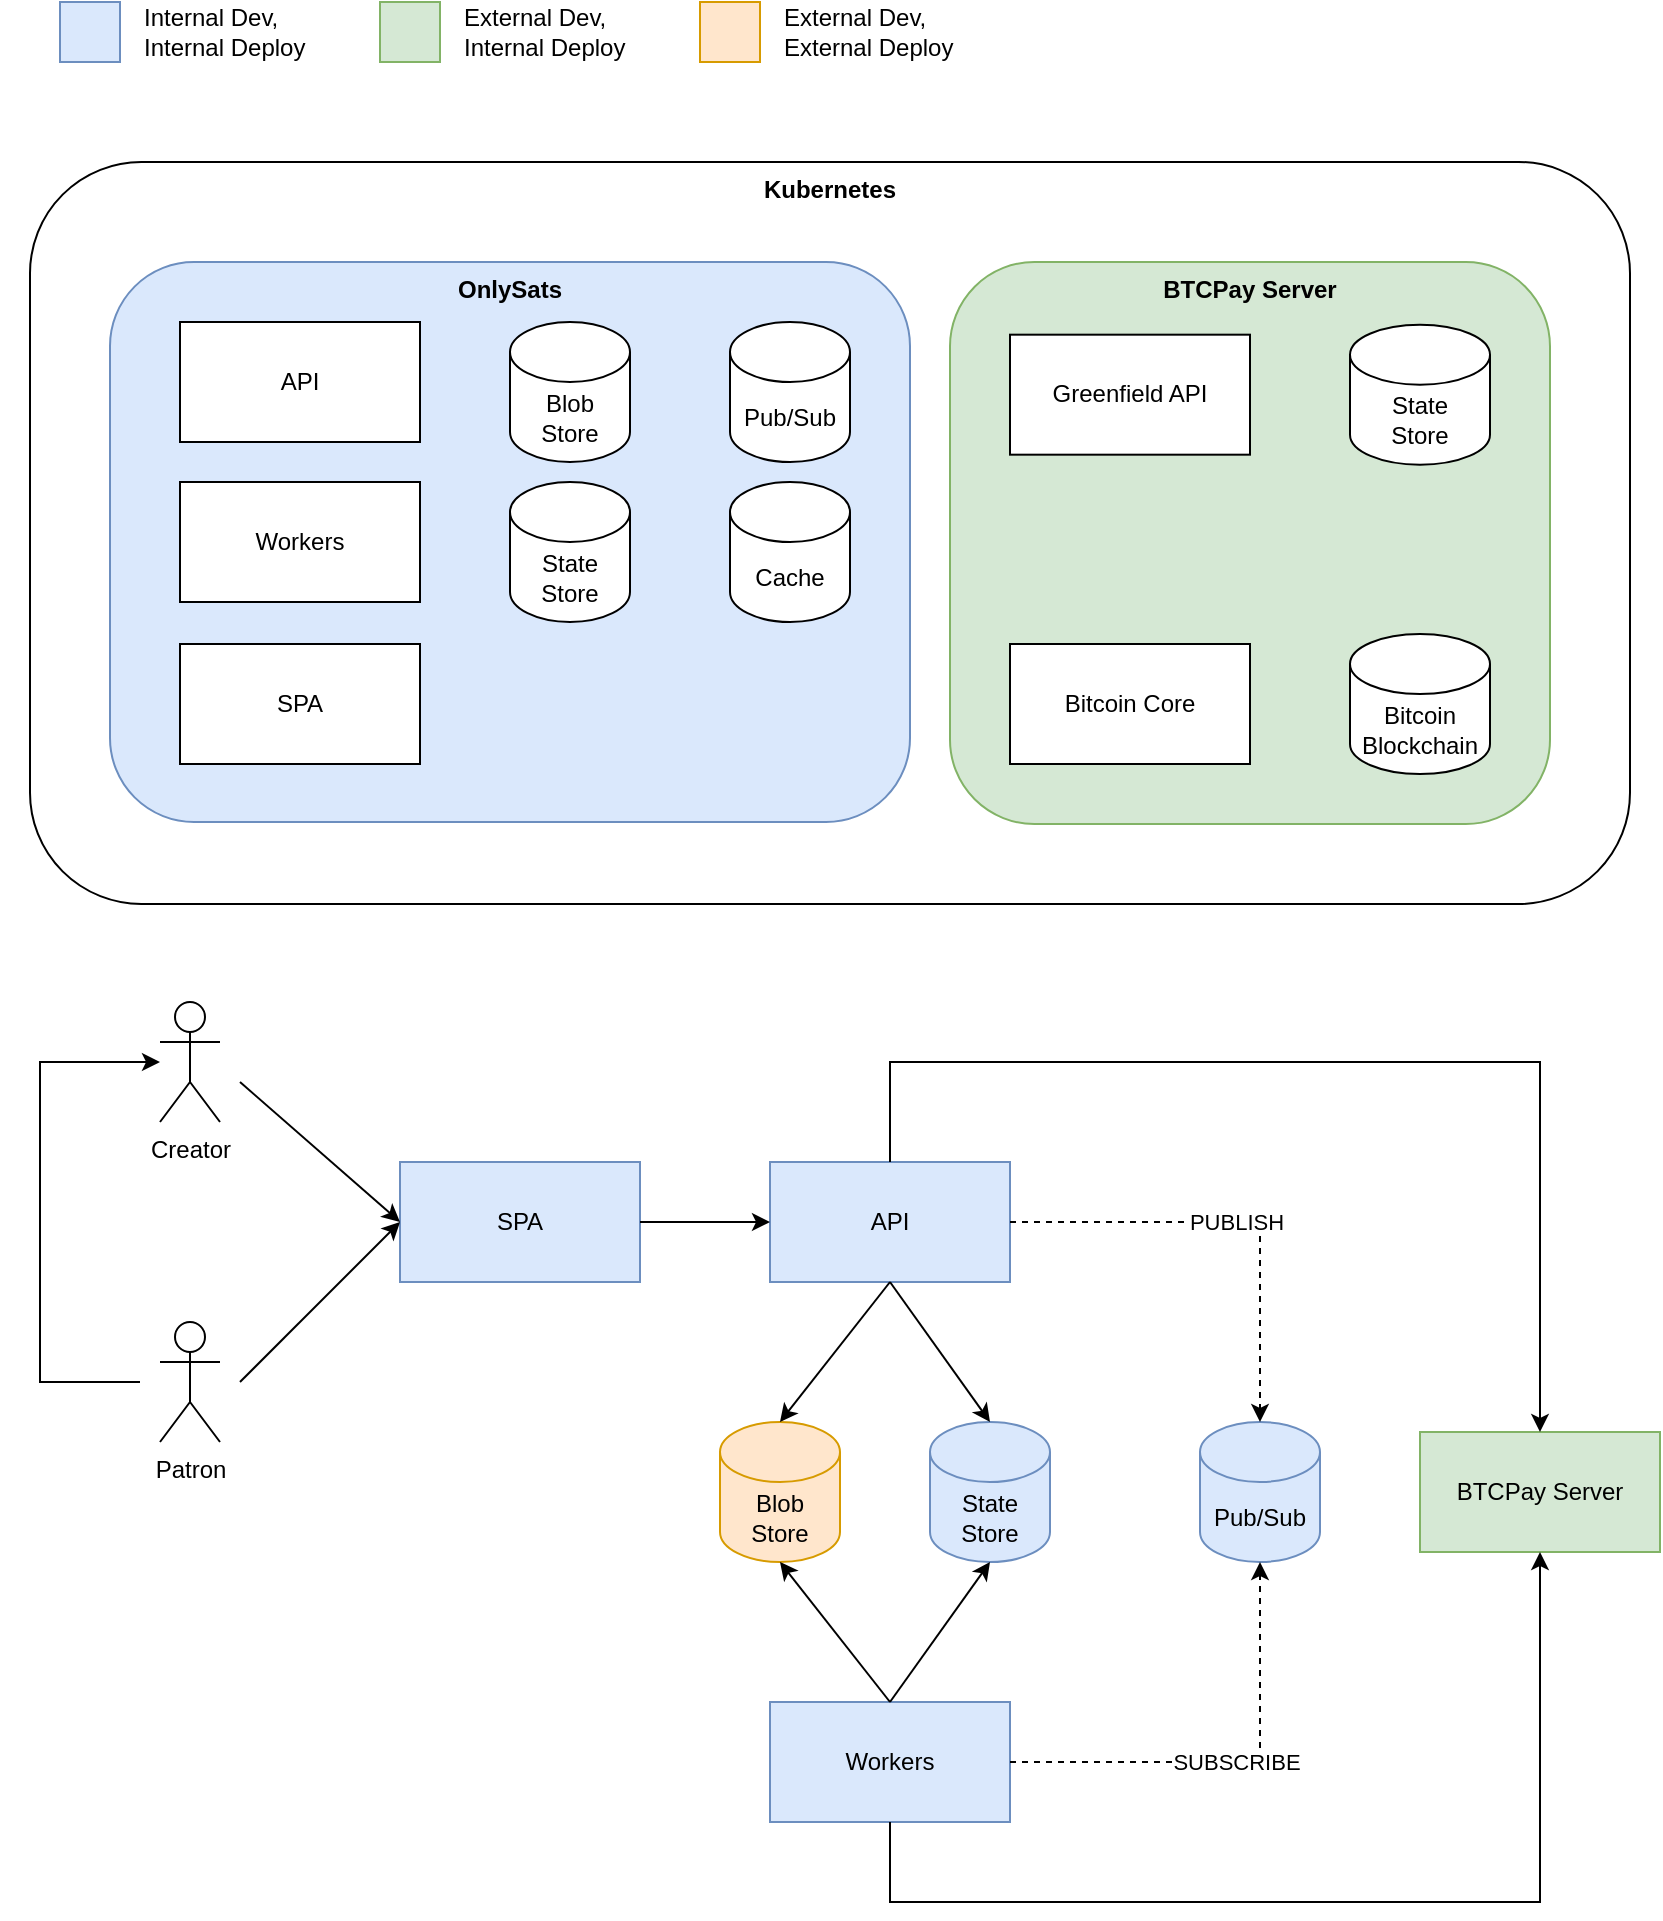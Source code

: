 <mxfile version="16.0.3" type="github" pages="5">
  <diagram id="UM9CCpyptlKB11P23nob" name="High Level Architecture">
    <mxGraphModel dx="1259" dy="1297" grid="1" gridSize="10" guides="1" tooltips="1" connect="1" arrows="1" fold="1" page="1" pageScale="1" pageWidth="850" pageHeight="1100" math="0" shadow="0">
      <root>
        <mxCell id="0" />
        <mxCell id="1" parent="0" />
        <mxCell id="pIOltSTRm9Y9ciEp97en-4" value="Patron" style="shape=umlActor;verticalLabelPosition=bottom;verticalAlign=top;html=1;outlineConnect=0;" parent="1" vertex="1">
          <mxGeometry x="445" y="226.34" width="30" height="60" as="geometry" />
        </mxCell>
        <mxCell id="R3h-ea0iEBV9PmwLZLBV-1" value="Kubernetes" style="rounded=1;whiteSpace=wrap;html=1;verticalAlign=top;fontStyle=1" parent="1" vertex="1">
          <mxGeometry x="25" y="90" width="800" height="371" as="geometry" />
        </mxCell>
        <mxCell id="Iy3ZGvkX3iFy9h6eA3m9-2" value="OnlySats" style="rounded=1;whiteSpace=wrap;html=1;verticalAlign=top;fontStyle=1;fillColor=#dae8fc;strokeColor=#6c8ebf;" parent="1" vertex="1">
          <mxGeometry x="65" y="140" width="400" height="280" as="geometry" />
        </mxCell>
        <mxCell id="Iy3ZGvkX3iFy9h6eA3m9-3" value="API" style="rounded=0;whiteSpace=wrap;html=1;" parent="1" vertex="1">
          <mxGeometry x="100.0" y="170" width="120" height="60" as="geometry" />
        </mxCell>
        <mxCell id="Iy3ZGvkX3iFy9h6eA3m9-4" value="Workers" style="rounded=0;whiteSpace=wrap;html=1;" parent="1" vertex="1">
          <mxGeometry x="100.0" y="250" width="120" height="60" as="geometry" />
        </mxCell>
        <mxCell id="Iy3ZGvkX3iFy9h6eA3m9-6" value="Blob&lt;br&gt;Store" style="shape=cylinder3;whiteSpace=wrap;html=1;boundedLbl=1;backgroundOutline=1;size=15;" parent="1" vertex="1">
          <mxGeometry x="265" y="170" width="60" height="70" as="geometry" />
        </mxCell>
        <mxCell id="Iy3ZGvkX3iFy9h6eA3m9-7" value="State&lt;br&gt;Store" style="shape=cylinder3;whiteSpace=wrap;html=1;boundedLbl=1;backgroundOutline=1;size=15;" parent="1" vertex="1">
          <mxGeometry x="265" y="250" width="60" height="70" as="geometry" />
        </mxCell>
        <mxCell id="Iy3ZGvkX3iFy9h6eA3m9-9" value="Cache" style="shape=cylinder3;whiteSpace=wrap;html=1;boundedLbl=1;backgroundOutline=1;size=15;" parent="1" vertex="1">
          <mxGeometry x="375" y="250" width="60" height="70" as="geometry" />
        </mxCell>
        <mxCell id="Iy3ZGvkX3iFy9h6eA3m9-10" value="Pub/Sub" style="shape=cylinder3;whiteSpace=wrap;html=1;boundedLbl=1;backgroundOutline=1;size=15;" parent="1" vertex="1">
          <mxGeometry x="375" y="170" width="60" height="70" as="geometry" />
        </mxCell>
        <mxCell id="Iy3ZGvkX3iFy9h6eA3m9-11" value="BTCPay Server" style="rounded=1;whiteSpace=wrap;html=1;verticalAlign=top;fontStyle=1;fillColor=#d5e8d4;strokeColor=#82b366;" parent="1" vertex="1">
          <mxGeometry x="485" y="140" width="300" height="281" as="geometry" />
        </mxCell>
        <mxCell id="Iy3ZGvkX3iFy9h6eA3m9-12" value="Greenfield API" style="rounded=0;whiteSpace=wrap;html=1;" parent="1" vertex="1">
          <mxGeometry x="515" y="176.34" width="120" height="60" as="geometry" />
        </mxCell>
        <mxCell id="Iy3ZGvkX3iFy9h6eA3m9-13" value="State&lt;br&gt;Store" style="shape=cylinder3;whiteSpace=wrap;html=1;boundedLbl=1;backgroundOutline=1;size=15;" parent="1" vertex="1">
          <mxGeometry x="685" y="171.34" width="70" height="70" as="geometry" />
        </mxCell>
        <mxCell id="Iy3ZGvkX3iFy9h6eA3m9-14" value="Bitcoin Core" style="rounded=0;whiteSpace=wrap;html=1;" parent="1" vertex="1">
          <mxGeometry x="515" y="331.0" width="120" height="60" as="geometry" />
        </mxCell>
        <mxCell id="Iy3ZGvkX3iFy9h6eA3m9-15" value="Bitcoin&lt;br&gt;Blockchain" style="shape=cylinder3;whiteSpace=wrap;html=1;boundedLbl=1;backgroundOutline=1;size=15;" parent="1" vertex="1">
          <mxGeometry x="685" y="326.0" width="70" height="70" as="geometry" />
        </mxCell>
        <mxCell id="Iy3ZGvkX3iFy9h6eA3m9-16" value="SPA" style="rounded=0;whiteSpace=wrap;html=1;" parent="1" vertex="1">
          <mxGeometry x="100.0" y="331" width="120" height="60" as="geometry" />
        </mxCell>
        <mxCell id="Iy3ZGvkX3iFy9h6eA3m9-17" value="Creator" style="shape=umlActor;verticalLabelPosition=bottom;verticalAlign=top;html=1;outlineConnect=0;" parent="1" vertex="1">
          <mxGeometry x="90" y="510" width="30" height="60" as="geometry" />
        </mxCell>
        <mxCell id="Iy3ZGvkX3iFy9h6eA3m9-18" value="Patron" style="shape=umlActor;verticalLabelPosition=bottom;verticalAlign=top;html=1;outlineConnect=0;" parent="1" vertex="1">
          <mxGeometry x="90" y="670" width="30" height="60" as="geometry" />
        </mxCell>
        <mxCell id="Iy3ZGvkX3iFy9h6eA3m9-21" value="SPA" style="rounded=0;whiteSpace=wrap;html=1;fillColor=#dae8fc;strokeColor=#6c8ebf;" parent="1" vertex="1">
          <mxGeometry x="210.0" y="590" width="120" height="60" as="geometry" />
        </mxCell>
        <mxCell id="Iy3ZGvkX3iFy9h6eA3m9-22" value="API" style="rounded=0;whiteSpace=wrap;html=1;fillColor=#dae8fc;strokeColor=#6c8ebf;" parent="1" vertex="1">
          <mxGeometry x="395.0" y="590" width="120" height="60" as="geometry" />
        </mxCell>
        <mxCell id="Iy3ZGvkX3iFy9h6eA3m9-23" value="Workers" style="rounded=0;whiteSpace=wrap;html=1;fillColor=#dae8fc;strokeColor=#6c8ebf;" parent="1" vertex="1">
          <mxGeometry x="395" y="860" width="120" height="60" as="geometry" />
        </mxCell>
        <mxCell id="Iy3ZGvkX3iFy9h6eA3m9-24" value="Pub/Sub" style="shape=cylinder3;whiteSpace=wrap;html=1;boundedLbl=1;backgroundOutline=1;size=15;fillColor=#dae8fc;strokeColor=#6c8ebf;" parent="1" vertex="1">
          <mxGeometry x="610" y="720" width="60" height="70" as="geometry" />
        </mxCell>
        <mxCell id="Iy3ZGvkX3iFy9h6eA3m9-25" value="BTCPay Server" style="rounded=0;whiteSpace=wrap;html=1;fillColor=#d5e8d4;strokeColor=#82b366;" parent="1" vertex="1">
          <mxGeometry x="720" y="725" width="120" height="60" as="geometry" />
        </mxCell>
        <mxCell id="Iy3ZGvkX3iFy9h6eA3m9-26" value="Blob&lt;br&gt;Store" style="shape=cylinder3;whiteSpace=wrap;html=1;boundedLbl=1;backgroundOutline=1;size=15;fillColor=#ffe6cc;strokeColor=#d79b00;" parent="1" vertex="1">
          <mxGeometry x="370" y="720" width="60" height="70" as="geometry" />
        </mxCell>
        <mxCell id="Iy3ZGvkX3iFy9h6eA3m9-27" value="State&lt;br&gt;Store" style="shape=cylinder3;whiteSpace=wrap;html=1;boundedLbl=1;backgroundOutline=1;size=15;fillColor=#dae8fc;strokeColor=#6c8ebf;" parent="1" vertex="1">
          <mxGeometry x="475" y="720" width="60" height="70" as="geometry" />
        </mxCell>
        <mxCell id="Iy3ZGvkX3iFy9h6eA3m9-28" value="" style="endArrow=classic;html=1;rounded=0;exitX=0.5;exitY=1;exitDx=0;exitDy=0;entryX=0.5;entryY=0;entryDx=0;entryDy=0;entryPerimeter=0;" parent="1" source="Iy3ZGvkX3iFy9h6eA3m9-22" target="Iy3ZGvkX3iFy9h6eA3m9-26" edge="1">
          <mxGeometry width="50" height="50" relative="1" as="geometry">
            <mxPoint x="430" y="450" as="sourcePoint" />
            <mxPoint x="480" y="400" as="targetPoint" />
          </mxGeometry>
        </mxCell>
        <mxCell id="Iy3ZGvkX3iFy9h6eA3m9-29" value="" style="endArrow=classic;html=1;rounded=0;exitX=0.5;exitY=1;exitDx=0;exitDy=0;entryX=0.5;entryY=0;entryDx=0;entryDy=0;entryPerimeter=0;" parent="1" source="Iy3ZGvkX3iFy9h6eA3m9-22" target="Iy3ZGvkX3iFy9h6eA3m9-27" edge="1">
          <mxGeometry width="50" height="50" relative="1" as="geometry">
            <mxPoint x="430" y="450" as="sourcePoint" />
            <mxPoint x="480" y="400" as="targetPoint" />
          </mxGeometry>
        </mxCell>
        <mxCell id="Iy3ZGvkX3iFy9h6eA3m9-30" value="" style="endArrow=classic;html=1;rounded=0;exitX=0.5;exitY=0;exitDx=0;exitDy=0;entryX=0.5;entryY=1;entryDx=0;entryDy=0;entryPerimeter=0;" parent="1" source="Iy3ZGvkX3iFy9h6eA3m9-23" target="Iy3ZGvkX3iFy9h6eA3m9-26" edge="1">
          <mxGeometry width="50" height="50" relative="1" as="geometry">
            <mxPoint x="430" y="450" as="sourcePoint" />
            <mxPoint x="480" y="400" as="targetPoint" />
          </mxGeometry>
        </mxCell>
        <mxCell id="Iy3ZGvkX3iFy9h6eA3m9-31" value="" style="endArrow=classic;html=1;rounded=0;exitX=0.5;exitY=0;exitDx=0;exitDy=0;entryX=0.5;entryY=1;entryDx=0;entryDy=0;entryPerimeter=0;" parent="1" source="Iy3ZGvkX3iFy9h6eA3m9-23" target="Iy3ZGvkX3iFy9h6eA3m9-27" edge="1">
          <mxGeometry width="50" height="50" relative="1" as="geometry">
            <mxPoint x="430" y="450" as="sourcePoint" />
            <mxPoint x="480" y="400" as="targetPoint" />
          </mxGeometry>
        </mxCell>
        <mxCell id="Iy3ZGvkX3iFy9h6eA3m9-32" value="PUBLISH" style="endArrow=classic;html=1;rounded=0;exitX=1;exitY=0.5;exitDx=0;exitDy=0;entryX=0.5;entryY=0;entryDx=0;entryDy=0;entryPerimeter=0;dashed=1;" parent="1" source="Iy3ZGvkX3iFy9h6eA3m9-22" target="Iy3ZGvkX3iFy9h6eA3m9-24" edge="1">
          <mxGeometry width="50" height="50" relative="1" as="geometry">
            <mxPoint x="430" y="450" as="sourcePoint" />
            <mxPoint x="480" y="400" as="targetPoint" />
            <Array as="points">
              <mxPoint x="640" y="620" />
            </Array>
          </mxGeometry>
        </mxCell>
        <mxCell id="Iy3ZGvkX3iFy9h6eA3m9-33" value="SUBSCRIBE" style="endArrow=classic;html=1;rounded=0;exitX=1;exitY=0.5;exitDx=0;exitDy=0;entryX=0.5;entryY=1;entryDx=0;entryDy=0;entryPerimeter=0;dashed=1;" parent="1" source="Iy3ZGvkX3iFy9h6eA3m9-23" target="Iy3ZGvkX3iFy9h6eA3m9-24" edge="1">
          <mxGeometry width="50" height="50" relative="1" as="geometry">
            <mxPoint x="525" y="630" as="sourcePoint" />
            <mxPoint x="650" y="730" as="targetPoint" />
            <Array as="points">
              <mxPoint x="640" y="890" />
            </Array>
          </mxGeometry>
        </mxCell>
        <mxCell id="Iy3ZGvkX3iFy9h6eA3m9-34" value="" style="endArrow=classic;html=1;rounded=0;exitX=1;exitY=0.5;exitDx=0;exitDy=0;entryX=0;entryY=0.5;entryDx=0;entryDy=0;" parent="1" source="Iy3ZGvkX3iFy9h6eA3m9-21" target="Iy3ZGvkX3iFy9h6eA3m9-22" edge="1">
          <mxGeometry width="50" height="50" relative="1" as="geometry">
            <mxPoint x="430" y="450" as="sourcePoint" />
            <mxPoint x="480" y="400" as="targetPoint" />
          </mxGeometry>
        </mxCell>
        <mxCell id="Iy3ZGvkX3iFy9h6eA3m9-35" value="" style="endArrow=classic;html=1;rounded=0;" parent="1" edge="1">
          <mxGeometry width="50" height="50" relative="1" as="geometry">
            <mxPoint x="80" y="700" as="sourcePoint" />
            <mxPoint x="90" y="540" as="targetPoint" />
            <Array as="points">
              <mxPoint x="30" y="700" />
              <mxPoint x="30" y="630" />
              <mxPoint x="30" y="540" />
            </Array>
          </mxGeometry>
        </mxCell>
        <mxCell id="Iy3ZGvkX3iFy9h6eA3m9-36" value="" style="shape=image;html=1;verticalAlign=top;verticalLabelPosition=bottom;labelBackgroundColor=#ffffff;imageAspect=0;aspect=fixed;image=https://cdn3.iconfinder.com/data/icons/inficons/128/bitcoin.png" parent="1" vertex="1">
          <mxGeometry x="10" y="600" width="40" height="40" as="geometry" />
        </mxCell>
        <mxCell id="Iy3ZGvkX3iFy9h6eA3m9-38" value="" style="endArrow=classic;html=1;rounded=0;entryX=0;entryY=0.5;entryDx=0;entryDy=0;" parent="1" target="Iy3ZGvkX3iFy9h6eA3m9-21" edge="1">
          <mxGeometry width="50" height="50" relative="1" as="geometry">
            <mxPoint x="130" y="700" as="sourcePoint" />
            <mxPoint x="450" y="380" as="targetPoint" />
          </mxGeometry>
        </mxCell>
        <mxCell id="Iy3ZGvkX3iFy9h6eA3m9-39" value="" style="endArrow=classic;html=1;rounded=0;entryX=0;entryY=0.5;entryDx=0;entryDy=0;" parent="1" target="Iy3ZGvkX3iFy9h6eA3m9-21" edge="1">
          <mxGeometry width="50" height="50" relative="1" as="geometry">
            <mxPoint x="130" y="550" as="sourcePoint" />
            <mxPoint x="450" y="380" as="targetPoint" />
          </mxGeometry>
        </mxCell>
        <mxCell id="Iy3ZGvkX3iFy9h6eA3m9-40" value="" style="endArrow=classic;html=1;rounded=0;exitX=0.5;exitY=0;exitDx=0;exitDy=0;entryX=0.5;entryY=0;entryDx=0;entryDy=0;" parent="1" source="Iy3ZGvkX3iFy9h6eA3m9-22" target="Iy3ZGvkX3iFy9h6eA3m9-25" edge="1">
          <mxGeometry width="50" height="50" relative="1" as="geometry">
            <mxPoint x="400" y="430" as="sourcePoint" />
            <mxPoint x="450" y="380" as="targetPoint" />
            <Array as="points">
              <mxPoint x="455" y="540" />
              <mxPoint x="780" y="540" />
            </Array>
          </mxGeometry>
        </mxCell>
        <mxCell id="Iy3ZGvkX3iFy9h6eA3m9-41" value="" style="endArrow=classic;html=1;rounded=0;exitX=0.5;exitY=1;exitDx=0;exitDy=0;entryX=0.5;entryY=1;entryDx=0;entryDy=0;" parent="1" source="Iy3ZGvkX3iFy9h6eA3m9-23" target="Iy3ZGvkX3iFy9h6eA3m9-25" edge="1">
          <mxGeometry width="50" height="50" relative="1" as="geometry">
            <mxPoint x="400" y="580" as="sourcePoint" />
            <mxPoint x="450" y="530" as="targetPoint" />
            <Array as="points">
              <mxPoint x="455" y="960" />
              <mxPoint x="780" y="960" />
            </Array>
          </mxGeometry>
        </mxCell>
        <mxCell id="HtJCSjsKEvYDUyh9nTLe-1" value="" style="rounded=0;whiteSpace=wrap;html=1;fillColor=#dae8fc;strokeColor=#6c8ebf;" parent="1" vertex="1">
          <mxGeometry x="40" y="10" width="30" height="30" as="geometry" />
        </mxCell>
        <mxCell id="HtJCSjsKEvYDUyh9nTLe-2" value="" style="rounded=0;whiteSpace=wrap;html=1;fillColor=#d5e8d4;strokeColor=#82b366;" parent="1" vertex="1">
          <mxGeometry x="200" y="10" width="30" height="30" as="geometry" />
        </mxCell>
        <mxCell id="HtJCSjsKEvYDUyh9nTLe-3" value="" style="rounded=0;whiteSpace=wrap;html=1;fillColor=#ffe6cc;strokeColor=#d79b00;" parent="1" vertex="1">
          <mxGeometry x="360" y="10" width="30" height="30" as="geometry" />
        </mxCell>
        <mxCell id="3oCJuz90vOSJYRz3KPV8-1" value="Internal Dev,&lt;br&gt;Internal Deploy" style="text;html=1;strokeColor=none;fillColor=none;align=left;verticalAlign=middle;whiteSpace=wrap;rounded=0;" parent="1" vertex="1">
          <mxGeometry x="80" y="10" width="100" height="30" as="geometry" />
        </mxCell>
        <mxCell id="3oCJuz90vOSJYRz3KPV8-2" value="External Dev,&lt;br&gt;Internal Deploy" style="text;html=1;strokeColor=none;fillColor=none;align=left;verticalAlign=middle;whiteSpace=wrap;rounded=0;" parent="1" vertex="1">
          <mxGeometry x="240" y="10" width="100" height="30" as="geometry" />
        </mxCell>
        <mxCell id="3oCJuz90vOSJYRz3KPV8-3" value="External Dev,&lt;br&gt;External Deploy" style="text;html=1;strokeColor=none;fillColor=none;align=left;verticalAlign=middle;whiteSpace=wrap;rounded=0;" parent="1" vertex="1">
          <mxGeometry x="400" y="10" width="100" height="30" as="geometry" />
        </mxCell>
      </root>
    </mxGraphModel>
  </diagram>
  <diagram id="zcNcs3lnPOsroXwbLT3g" name="ERD">
    <mxGraphModel dx="1259" dy="1297" grid="1" gridSize="10" guides="1" tooltips="1" connect="1" arrows="1" fold="1" page="1" pageScale="1" pageWidth="850" pageHeight="1100" math="0" shadow="0">
      <root>
        <mxCell id="JB9asxPkLL9rlQLwhxBm-0" />
        <mxCell id="JB9asxPkLL9rlQLwhxBm-1" parent="JB9asxPkLL9rlQLwhxBm-0" />
        <mxCell id="JB9asxPkLL9rlQLwhxBm-26" value="Asset" style="rounded=1;arcSize=10;whiteSpace=wrap;html=1;align=center;" parent="JB9asxPkLL9rlQLwhxBm-1" vertex="1">
          <mxGeometry x="625" y="563" width="100" height="40" as="geometry" />
        </mxCell>
        <mxCell id="JB9asxPkLL9rlQLwhxBm-27" value="Asset Package" style="rounded=1;arcSize=10;whiteSpace=wrap;html=1;align=center;" parent="JB9asxPkLL9rlQLwhxBm-1" vertex="1">
          <mxGeometry x="625" y="483" width="100" height="40" as="geometry" />
        </mxCell>
        <mxCell id="JB9asxPkLL9rlQLwhxBm-28" value="Creator" style="rounded=1;arcSize=10;whiteSpace=wrap;html=1;align=center;" parent="JB9asxPkLL9rlQLwhxBm-1" vertex="1">
          <mxGeometry x="255" y="513" width="100" height="40" as="geometry" />
        </mxCell>
        <mxCell id="JB9asxPkLL9rlQLwhxBm-30" value="Chat Settings" style="rounded=1;arcSize=10;whiteSpace=wrap;html=1;align=center;" parent="JB9asxPkLL9rlQLwhxBm-1" vertex="1">
          <mxGeometry x="445" y="280" width="100" height="40" as="geometry" />
        </mxCell>
        <mxCell id="JB9asxPkLL9rlQLwhxBm-31" value="Notification Settings" style="rounded=1;arcSize=10;whiteSpace=wrap;html=1;align=center;" parent="JB9asxPkLL9rlQLwhxBm-1" vertex="1">
          <mxGeometry x="445" y="320" width="100" height="40" as="geometry" />
        </mxCell>
        <mxCell id="JB9asxPkLL9rlQLwhxBm-32" value="Profile Settings" style="rounded=1;arcSize=10;whiteSpace=wrap;html=1;align=center;" parent="JB9asxPkLL9rlQLwhxBm-1" vertex="1">
          <mxGeometry x="445" y="200" width="100" height="40" as="geometry" />
        </mxCell>
        <mxCell id="JB9asxPkLL9rlQLwhxBm-33" value="Security Settings" style="rounded=1;arcSize=10;whiteSpace=wrap;html=1;align=center;" parent="JB9asxPkLL9rlQLwhxBm-1" vertex="1">
          <mxGeometry x="445" y="240" width="100" height="40" as="geometry" />
        </mxCell>
        <mxCell id="JB9asxPkLL9rlQLwhxBm-34" value="Feed Posts" style="rounded=1;arcSize=10;whiteSpace=wrap;html=1;align=center;" parent="JB9asxPkLL9rlQLwhxBm-1" vertex="1">
          <mxGeometry x="70" y="390" width="100" height="40" as="geometry" />
        </mxCell>
        <mxCell id="JB9asxPkLL9rlQLwhxBm-35" value="Feed&lt;br&gt;&lt;i&gt;&amp;lt;Computed&amp;gt;&lt;/i&gt;" style="rounded=1;arcSize=10;whiteSpace=wrap;html=1;align=center;" parent="JB9asxPkLL9rlQLwhxBm-1" vertex="1">
          <mxGeometry x="70" y="513" width="100" height="40" as="geometry" />
        </mxCell>
        <mxCell id="JB9asxPkLL9rlQLwhxBm-36" value="Patron" style="rounded=1;arcSize=10;whiteSpace=wrap;html=1;align=center;" parent="JB9asxPkLL9rlQLwhxBm-1" vertex="1">
          <mxGeometry x="445" y="641" width="100" height="40" as="geometry" />
        </mxCell>
        <mxCell id="JB9asxPkLL9rlQLwhxBm-37" value="Patron Assets" style="rounded=1;arcSize=10;whiteSpace=wrap;html=1;align=center;" parent="JB9asxPkLL9rlQLwhxBm-1" vertex="1">
          <mxGeometry x="625" y="641" width="100" height="40" as="geometry" />
        </mxCell>
        <mxCell id="JB9asxPkLL9rlQLwhxBm-38" value="Payment" style="rounded=1;arcSize=10;whiteSpace=wrap;html=1;align=center;" parent="JB9asxPkLL9rlQLwhxBm-1" vertex="1">
          <mxGeometry x="255" y="730" width="100" height="40" as="geometry" />
        </mxCell>
        <mxCell id="JB9asxPkLL9rlQLwhxBm-39" value="User Account" style="rounded=1;arcSize=10;whiteSpace=wrap;html=1;align=center;" parent="JB9asxPkLL9rlQLwhxBm-1" vertex="1">
          <mxGeometry x="255" y="641" width="100" height="40" as="geometry" />
        </mxCell>
        <mxCell id="JB9asxPkLL9rlQLwhxBm-40" value="Vault" style="rounded=1;arcSize=10;whiteSpace=wrap;html=1;align=center;" parent="JB9asxPkLL9rlQLwhxBm-1" vertex="1">
          <mxGeometry x="445" y="513" width="100" height="40" as="geometry" />
        </mxCell>
        <mxCell id="JB9asxPkLL9rlQLwhxBm-41" value="" style="endArrow=classic;html=1;rounded=0;exitX=0.5;exitY=0;exitDx=0;exitDy=0;entryX=0;entryY=0.5;entryDx=0;entryDy=0;" parent="JB9asxPkLL9rlQLwhxBm-1" source="JB9asxPkLL9rlQLwhxBm-28" target="JB9asxPkLL9rlQLwhxBm-33" edge="1">
          <mxGeometry width="50" height="50" relative="1" as="geometry">
            <mxPoint x="345" y="853" as="sourcePoint" />
            <mxPoint x="395" y="803" as="targetPoint" />
            <Array as="points">
              <mxPoint x="305" y="260" />
            </Array>
          </mxGeometry>
        </mxCell>
        <mxCell id="JB9asxPkLL9rlQLwhxBm-42" value="" style="endArrow=classic;html=1;rounded=0;exitX=1;exitY=0.5;exitDx=0;exitDy=0;entryX=0;entryY=0.5;entryDx=0;entryDy=0;" parent="JB9asxPkLL9rlQLwhxBm-1" source="JB9asxPkLL9rlQLwhxBm-40" target="JB9asxPkLL9rlQLwhxBm-27" edge="1">
          <mxGeometry width="50" height="50" relative="1" as="geometry">
            <mxPoint x="345" y="853" as="sourcePoint" />
            <mxPoint x="395" y="803" as="targetPoint" />
          </mxGeometry>
        </mxCell>
        <mxCell id="JB9asxPkLL9rlQLwhxBm-43" value="" style="endArrow=classic;html=1;rounded=0;exitX=1;exitY=0.5;exitDx=0;exitDy=0;entryX=0;entryY=0.5;entryDx=0;entryDy=0;" parent="JB9asxPkLL9rlQLwhxBm-1" source="JB9asxPkLL9rlQLwhxBm-40" target="JB9asxPkLL9rlQLwhxBm-26" edge="1">
          <mxGeometry width="50" height="50" relative="1" as="geometry">
            <mxPoint x="345" y="853" as="sourcePoint" />
            <mxPoint x="395" y="803" as="targetPoint" />
          </mxGeometry>
        </mxCell>
        <mxCell id="JB9asxPkLL9rlQLwhxBm-44" value="" style="endArrow=classic;html=1;rounded=0;exitX=0.5;exitY=1;exitDx=0;exitDy=0;" parent="JB9asxPkLL9rlQLwhxBm-1" source="JB9asxPkLL9rlQLwhxBm-27" target="JB9asxPkLL9rlQLwhxBm-26" edge="1">
          <mxGeometry width="50" height="50" relative="1" as="geometry">
            <mxPoint x="345" y="853" as="sourcePoint" />
            <mxPoint x="395" y="803" as="targetPoint" />
          </mxGeometry>
        </mxCell>
        <mxCell id="JB9asxPkLL9rlQLwhxBm-49" value="" style="endArrow=classic;html=1;rounded=0;exitX=1;exitY=0.5;exitDx=0;exitDy=0;entryX=0;entryY=0.5;entryDx=0;entryDy=0;" parent="JB9asxPkLL9rlQLwhxBm-1" source="JB9asxPkLL9rlQLwhxBm-28" target="JB9asxPkLL9rlQLwhxBm-40" edge="1">
          <mxGeometry width="50" height="50" relative="1" as="geometry">
            <mxPoint x="345" y="853" as="sourcePoint" />
            <mxPoint x="395" y="803" as="targetPoint" />
          </mxGeometry>
        </mxCell>
        <mxCell id="JB9asxPkLL9rlQLwhxBm-51" value="" style="endArrow=classic;html=1;rounded=0;exitX=0.5;exitY=1;exitDx=0;exitDy=0;entryX=0.5;entryY=0;entryDx=0;entryDy=0;" parent="JB9asxPkLL9rlQLwhxBm-1" source="JB9asxPkLL9rlQLwhxBm-28" target="JB9asxPkLL9rlQLwhxBm-39" edge="1">
          <mxGeometry width="50" height="50" relative="1" as="geometry">
            <mxPoint x="345" y="853" as="sourcePoint" />
            <mxPoint x="395" y="803" as="targetPoint" />
          </mxGeometry>
        </mxCell>
        <mxCell id="JB9asxPkLL9rlQLwhxBm-53" value="" style="endArrow=classic;html=1;rounded=0;exitX=0.5;exitY=1;exitDx=0;exitDy=0;" parent="JB9asxPkLL9rlQLwhxBm-1" source="JB9asxPkLL9rlQLwhxBm-34" target="JB9asxPkLL9rlQLwhxBm-35" edge="1">
          <mxGeometry width="50" height="50" relative="1" as="geometry">
            <mxPoint x="310" y="853" as="sourcePoint" />
            <mxPoint x="360" y="803" as="targetPoint" />
          </mxGeometry>
        </mxCell>
        <mxCell id="JB9asxPkLL9rlQLwhxBm-54" value="" style="endArrow=classic;html=1;rounded=0;entryX=0.5;entryY=1;entryDx=0;entryDy=0;exitX=0.5;exitY=0;exitDx=0;exitDy=0;" parent="JB9asxPkLL9rlQLwhxBm-1" source="JB9asxPkLL9rlQLwhxBm-28" target="JB9asxPkLL9rlQLwhxBm-34" edge="1">
          <mxGeometry width="50" height="50" relative="1" as="geometry">
            <mxPoint x="345" y="853" as="sourcePoint" />
            <mxPoint x="395" y="803" as="targetPoint" />
          </mxGeometry>
        </mxCell>
        <mxCell id="wDVxCogy4LszjlJ20wkB-0" value="Notifications" style="rounded=1;arcSize=10;whiteSpace=wrap;html=1;align=center;" parent="JB9asxPkLL9rlQLwhxBm-1" vertex="1">
          <mxGeometry x="70" y="641" width="100" height="40" as="geometry" />
        </mxCell>
        <mxCell id="wDVxCogy4LszjlJ20wkB-1" value="" style="endArrow=classic;html=1;rounded=0;exitX=0;exitY=0.5;exitDx=0;exitDy=0;entryX=1;entryY=0.5;entryDx=0;entryDy=0;" parent="JB9asxPkLL9rlQLwhxBm-1" source="JB9asxPkLL9rlQLwhxBm-39" target="wDVxCogy4LszjlJ20wkB-0" edge="1">
          <mxGeometry width="50" height="50" relative="1" as="geometry">
            <mxPoint x="555" y="810" as="sourcePoint" />
            <mxPoint x="605" y="760" as="targetPoint" />
          </mxGeometry>
        </mxCell>
        <mxCell id="wDVxCogy4LszjlJ20wkB-2" value="Chats" style="rounded=1;arcSize=10;whiteSpace=wrap;html=1;align=center;" parent="JB9asxPkLL9rlQLwhxBm-1" vertex="1">
          <mxGeometry x="70" y="588" width="100" height="40" as="geometry" />
        </mxCell>
        <mxCell id="wDVxCogy4LszjlJ20wkB-3" value="" style="endArrow=classic;html=1;rounded=0;exitX=0;exitY=0.5;exitDx=0;exitDy=0;entryX=1;entryY=0.5;entryDx=0;entryDy=0;" parent="JB9asxPkLL9rlQLwhxBm-1" source="JB9asxPkLL9rlQLwhxBm-39" target="wDVxCogy4LszjlJ20wkB-2" edge="1">
          <mxGeometry width="50" height="50" relative="1" as="geometry">
            <mxPoint x="555" y="810" as="sourcePoint" />
            <mxPoint x="605" y="760" as="targetPoint" />
          </mxGeometry>
        </mxCell>
        <mxCell id="ZZENvFptL2sAzDbvALNC-0" value="Promotions" style="rounded=1;arcSize=10;whiteSpace=wrap;html=1;align=center;" parent="JB9asxPkLL9rlQLwhxBm-1" vertex="1">
          <mxGeometry x="445" y="390" width="100" height="40" as="geometry" />
        </mxCell>
        <mxCell id="ZZENvFptL2sAzDbvALNC-1" value="" style="endArrow=classic;html=1;rounded=0;exitX=0.5;exitY=0;exitDx=0;exitDy=0;entryX=0;entryY=0.5;entryDx=0;entryDy=0;" parent="JB9asxPkLL9rlQLwhxBm-1" source="JB9asxPkLL9rlQLwhxBm-28" target="ZZENvFptL2sAzDbvALNC-0" edge="1">
          <mxGeometry width="50" height="50" relative="1" as="geometry">
            <mxPoint x="340" y="800" as="sourcePoint" />
            <mxPoint x="390" y="750" as="targetPoint" />
          </mxGeometry>
        </mxCell>
        <mxCell id="JtXAAmr6w63Q22WNK0B_-0" value="Wallet" style="rounded=1;arcSize=10;whiteSpace=wrap;html=1;align=center;" parent="JB9asxPkLL9rlQLwhxBm-1" vertex="1">
          <mxGeometry x="70" y="692" width="100" height="40" as="geometry" />
        </mxCell>
        <mxCell id="JtXAAmr6w63Q22WNK0B_-1" value="" style="endArrow=classic;html=1;rounded=0;entryX=1;entryY=0.5;entryDx=0;entryDy=0;exitX=0;exitY=0.5;exitDx=0;exitDy=0;" parent="JB9asxPkLL9rlQLwhxBm-1" source="JB9asxPkLL9rlQLwhxBm-39" target="JtXAAmr6w63Q22WNK0B_-0" edge="1">
          <mxGeometry width="50" height="50" relative="1" as="geometry">
            <mxPoint x="240" y="700" as="sourcePoint" />
            <mxPoint x="540" y="750" as="targetPoint" />
          </mxGeometry>
        </mxCell>
        <mxCell id="JtXAAmr6w63Q22WNK0B_-2" value="" style="endArrow=classic;html=1;rounded=0;entryX=0.5;entryY=0;entryDx=0;entryDy=0;exitX=0.5;exitY=1;exitDx=0;exitDy=0;" parent="JB9asxPkLL9rlQLwhxBm-1" source="JB9asxPkLL9rlQLwhxBm-39" target="JB9asxPkLL9rlQLwhxBm-38" edge="1">
          <mxGeometry width="50" height="50" relative="1" as="geometry">
            <mxPoint x="400" y="690" as="sourcePoint" />
            <mxPoint x="540" y="750" as="targetPoint" />
          </mxGeometry>
        </mxCell>
        <mxCell id="JtXAAmr6w63Q22WNK0B_-4" value="" style="endArrow=classic;html=1;rounded=0;exitX=1;exitY=0.5;exitDx=0;exitDy=0;entryX=1;entryY=0.5;entryDx=0;entryDy=0;" parent="JB9asxPkLL9rlQLwhxBm-1" source="JB9asxPkLL9rlQLwhxBm-37" target="JB9asxPkLL9rlQLwhxBm-27" edge="1">
          <mxGeometry width="50" height="50" relative="1" as="geometry">
            <mxPoint x="340" y="800" as="sourcePoint" />
            <mxPoint x="390" y="750" as="targetPoint" />
            <Array as="points">
              <mxPoint x="770" y="661" />
              <mxPoint x="770" y="503" />
            </Array>
          </mxGeometry>
        </mxCell>
        <mxCell id="mKoggRUl4JDo-2O5wlfw-3" value="" style="endArrow=classic;html=1;rounded=0;exitX=0;exitY=0.5;exitDx=0;exitDy=0;entryX=1;entryY=0.5;entryDx=0;entryDy=0;" parent="JB9asxPkLL9rlQLwhxBm-1" source="JB9asxPkLL9rlQLwhxBm-36" target="JB9asxPkLL9rlQLwhxBm-39" edge="1">
          <mxGeometry width="50" height="50" relative="1" as="geometry">
            <mxPoint x="400" y="680" as="sourcePoint" />
            <mxPoint x="450" y="630" as="targetPoint" />
          </mxGeometry>
        </mxCell>
        <mxCell id="mKoggRUl4JDo-2O5wlfw-4" value="" style="endArrow=classic;html=1;rounded=0;exitX=1;exitY=0.5;exitDx=0;exitDy=0;entryX=0;entryY=0.5;entryDx=0;entryDy=0;" parent="JB9asxPkLL9rlQLwhxBm-1" source="JB9asxPkLL9rlQLwhxBm-36" target="JB9asxPkLL9rlQLwhxBm-37" edge="1">
          <mxGeometry width="50" height="50" relative="1" as="geometry">
            <mxPoint x="400" y="680" as="sourcePoint" />
            <mxPoint x="450" y="630" as="targetPoint" />
          </mxGeometry>
        </mxCell>
      </root>
    </mxGraphModel>
  </diagram>
  <diagram id="Nlr17vkd6MQoDeBBsOZl" name="Domain Services">
    <mxGraphModel dx="1259" dy="1297" grid="1" gridSize="10" guides="1" tooltips="1" connect="1" arrows="1" fold="1" page="1" pageScale="1" pageWidth="850" pageHeight="1100" math="0" shadow="0">
      <root>
        <mxCell id="EgK74VeT9ALjDZcewfO4-0" />
        <mxCell id="EgK74VeT9ALjDZcewfO4-1" parent="EgK74VeT9ALjDZcewfO4-0" />
        <mxCell id="EgK74VeT9ALjDZcewfO4-2" value="Accounting" style="rounded=1;arcSize=10;whiteSpace=wrap;html=1;align=center;verticalAlign=top;fontStyle=1" parent="EgK74VeT9ALjDZcewfO4-1" vertex="1">
          <mxGeometry x="240" y="380" width="140" height="125" as="geometry" />
        </mxCell>
        <mxCell id="EgK74VeT9ALjDZcewfO4-3" value="Chat" style="rounded=1;arcSize=10;whiteSpace=wrap;html=1;align=center;verticalAlign=top;fontStyle=1" parent="EgK74VeT9ALjDZcewfO4-1" vertex="1">
          <mxGeometry x="440" y="160" width="130" height="150" as="geometry" />
        </mxCell>
        <mxCell id="EgK74VeT9ALjDZcewfO4-4" value="Content Management" style="rounded=1;arcSize=10;whiteSpace=wrap;html=1;align=center;verticalAlign=top;fontStyle=1" parent="EgK74VeT9ALjDZcewfO4-1" vertex="1">
          <mxGeometry x="240" y="160" width="140" height="210" as="geometry" />
        </mxCell>
        <mxCell id="EgK74VeT9ALjDZcewfO4-5" value="Feed" style="rounded=1;arcSize=10;whiteSpace=wrap;html=1;align=center;verticalAlign=top;fontStyle=1" parent="EgK74VeT9ALjDZcewfO4-1" vertex="1">
          <mxGeometry x="235" y="530" width="150" height="110" as="geometry" />
        </mxCell>
        <mxCell id="EgK74VeT9ALjDZcewfO4-8" value="Onboarding" style="rounded=1;arcSize=10;whiteSpace=wrap;html=1;align=center;verticalAlign=top;fontStyle=1" parent="EgK74VeT9ALjDZcewfO4-1" vertex="1">
          <mxGeometry x="40" y="160" width="130" height="480" as="geometry" />
        </mxCell>
        <mxCell id="EgK74VeT9ALjDZcewfO4-9" value="Reporting" style="rounded=1;arcSize=10;whiteSpace=wrap;html=1;align=center;verticalAlign=top;fontStyle=1" parent="EgK74VeT9ALjDZcewfO4-1" vertex="1">
          <mxGeometry x="640" y="160" width="130" height="150" as="geometry" />
        </mxCell>
        <mxCell id="PhWYVJE0Ht6umOSQmvB5-16" value="Creator" style="rounded=1;arcSize=10;whiteSpace=wrap;html=1;align=center;" parent="EgK74VeT9ALjDZcewfO4-1" vertex="1">
          <mxGeometry x="55" y="255" width="100" height="40" as="geometry" />
        </mxCell>
        <mxCell id="PhWYVJE0Ht6umOSQmvB5-18" value="Chat Settings" style="rounded=1;arcSize=10;whiteSpace=wrap;html=1;align=center;" parent="EgK74VeT9ALjDZcewfO4-1" vertex="1">
          <mxGeometry x="55" y="405" width="100" height="40" as="geometry" />
        </mxCell>
        <mxCell id="PhWYVJE0Ht6umOSQmvB5-19" value="Notification Settings" style="rounded=1;arcSize=10;whiteSpace=wrap;html=1;align=center;" parent="EgK74VeT9ALjDZcewfO4-1" vertex="1">
          <mxGeometry x="55" y="455" width="100" height="40" as="geometry" />
        </mxCell>
        <mxCell id="PhWYVJE0Ht6umOSQmvB5-20" value="Profile Settings" style="rounded=1;arcSize=10;whiteSpace=wrap;html=1;align=center;" parent="EgK74VeT9ALjDZcewfO4-1" vertex="1">
          <mxGeometry x="55" y="505" width="100" height="40" as="geometry" />
        </mxCell>
        <mxCell id="PhWYVJE0Ht6umOSQmvB5-21" value="Security Settings" style="rounded=1;arcSize=10;whiteSpace=wrap;html=1;align=center;" parent="EgK74VeT9ALjDZcewfO4-1" vertex="1">
          <mxGeometry x="55" y="355" width="100" height="40" as="geometry" />
        </mxCell>
        <mxCell id="PhWYVJE0Ht6umOSQmvB5-22" value="Patron" style="rounded=1;arcSize=10;whiteSpace=wrap;html=1;align=center;" parent="EgK74VeT9ALjDZcewfO4-1" vertex="1">
          <mxGeometry x="55" y="305" width="100" height="40" as="geometry" />
        </mxCell>
        <mxCell id="PhWYVJE0Ht6umOSQmvB5-23" value="User Account" style="rounded=1;arcSize=10;whiteSpace=wrap;html=1;align=center;" parent="EgK74VeT9ALjDZcewfO4-1" vertex="1">
          <mxGeometry x="55" y="205" width="100" height="40" as="geometry" />
        </mxCell>
        <mxCell id="J80iAyCfR7-3p7xQ4P_3-0" value="Asset" style="rounded=1;arcSize=10;whiteSpace=wrap;html=1;align=center;" parent="EgK74VeT9ALjDZcewfO4-1" vertex="1">
          <mxGeometry x="260" y="305" width="100" height="40" as="geometry" />
        </mxCell>
        <mxCell id="J80iAyCfR7-3p7xQ4P_3-1" value="Asset Package" style="rounded=1;arcSize=10;whiteSpace=wrap;html=1;align=center;" parent="EgK74VeT9ALjDZcewfO4-1" vertex="1">
          <mxGeometry x="260" y="255" width="100" height="40" as="geometry" />
        </mxCell>
        <mxCell id="J80iAyCfR7-3p7xQ4P_3-2" value="Vault" style="rounded=1;arcSize=10;whiteSpace=wrap;html=1;align=center;" parent="EgK74VeT9ALjDZcewfO4-1" vertex="1">
          <mxGeometry x="260" y="205" width="100" height="40" as="geometry" />
        </mxCell>
        <mxCell id="SKW2F82pPHSIpkwnXHdr-0" value="Payment" style="rounded=1;arcSize=10;whiteSpace=wrap;html=1;align=center;" parent="EgK74VeT9ALjDZcewfO4-1" vertex="1">
          <mxGeometry x="260" y="410" width="100" height="40" as="geometry" />
        </mxCell>
        <mxCell id="p1AJR_5pMAaVWJftzWlV-0" value="Feed Posts" style="rounded=1;arcSize=10;whiteSpace=wrap;html=1;align=center;" parent="EgK74VeT9ALjDZcewfO4-1" vertex="1">
          <mxGeometry x="260" y="575" width="100" height="40" as="geometry" />
        </mxCell>
        <mxCell id="p1AJR_5pMAaVWJftzWlV-1" value="TBD" style="rounded=1;arcSize=10;whiteSpace=wrap;html=1;align=center;" parent="EgK74VeT9ALjDZcewfO4-1" vertex="1">
          <mxGeometry x="455" y="205" width="100" height="40" as="geometry" />
        </mxCell>
        <mxCell id="p1AJR_5pMAaVWJftzWlV-2" value="Finder" style="rounded=1;arcSize=10;whiteSpace=wrap;html=1;align=center;verticalAlign=top;fontStyle=1" parent="EgK74VeT9ALjDZcewfO4-1" vertex="1">
          <mxGeometry x="440" y="325" width="130" height="150" as="geometry" />
        </mxCell>
        <mxCell id="p1AJR_5pMAaVWJftzWlV-3" value="TBD" style="rounded=1;arcSize=10;whiteSpace=wrap;html=1;align=center;" parent="EgK74VeT9ALjDZcewfO4-1" vertex="1">
          <mxGeometry x="455" y="370" width="100" height="40" as="geometry" />
        </mxCell>
        <mxCell id="p1AJR_5pMAaVWJftzWlV-4" value="User Engagement" style="rounded=1;arcSize=10;whiteSpace=wrap;html=1;align=center;verticalAlign=top;fontStyle=1" parent="EgK74VeT9ALjDZcewfO4-1" vertex="1">
          <mxGeometry x="440" y="490" width="130" height="150" as="geometry" />
        </mxCell>
        <mxCell id="p1AJR_5pMAaVWJftzWlV-5" value="Notifications" style="rounded=1;arcSize=10;whiteSpace=wrap;html=1;align=center;" parent="EgK74VeT9ALjDZcewfO4-1" vertex="1">
          <mxGeometry x="455" y="535" width="100" height="40" as="geometry" />
        </mxCell>
        <mxCell id="_ibZ6mWOORQDYIrH-9df-0" value="Wallet" style="rounded=1;arcSize=10;whiteSpace=wrap;html=1;align=center;" parent="EgK74VeT9ALjDZcewfO4-1" vertex="1">
          <mxGeometry x="260" y="456" width="100" height="40" as="geometry" />
        </mxCell>
        <mxCell id="Uoj6tYFCGO-GnQ4QomL1-0" value="Promotions" style="rounded=1;arcSize=10;whiteSpace=wrap;html=1;align=center;" parent="EgK74VeT9ALjDZcewfO4-1" vertex="1">
          <mxGeometry x="455" y="590" width="100" height="40" as="geometry" />
        </mxCell>
      </root>
    </mxGraphModel>
  </diagram>
  <diagram id="FGe-NIGKiNJefncX9kMf" name="Asset Protection">
    <mxGraphModel dx="1259" dy="1297" grid="1" gridSize="10" guides="1" tooltips="1" connect="1" arrows="1" fold="1" page="1" pageScale="1" pageWidth="850" pageHeight="1100" math="0" shadow="0">
      <root>
        <mxCell id="gYaDekvQK9E_WQCxuBST-0" />
        <mxCell id="gYaDekvQK9E_WQCxuBST-1" parent="gYaDekvQK9E_WQCxuBST-0" />
        <mxCell id="2KFikrXvYEY_dnb104GH-0" value="Creator" style="shape=umlActor;verticalLabelPosition=bottom;verticalAlign=top;html=1;outlineConnect=0;" parent="gYaDekvQK9E_WQCxuBST-1" vertex="1">
          <mxGeometry x="80" y="80" width="30" height="60" as="geometry" />
        </mxCell>
        <mxCell id="2KFikrXvYEY_dnb104GH-1" value="Patron" style="shape=umlActor;verticalLabelPosition=bottom;verticalAlign=top;html=1;outlineConnect=0;" parent="gYaDekvQK9E_WQCxuBST-1" vertex="1">
          <mxGeometry x="90" y="470" width="30" height="60" as="geometry" />
        </mxCell>
        <mxCell id="m_7cn-XJVlXllSYc1WnP-3" value="" style="edgeStyle=orthogonalEdgeStyle;rounded=0;orthogonalLoop=1;jettySize=auto;html=1;" parent="gYaDekvQK9E_WQCxuBST-1" source="Kvo7g-h-1dbOQ26izMxD-0" target="Kvo7g-h-1dbOQ26izMxD-1" edge="1">
          <mxGeometry relative="1" as="geometry" />
        </mxCell>
        <mxCell id="Kvo7g-h-1dbOQ26izMxD-0" value="OnlySats" style="rounded=1;whiteSpace=wrap;html=1;verticalAlign=middle;fontStyle=1;fillColor=#dae8fc;strokeColor=#6c8ebf;" parent="gYaDekvQK9E_WQCxuBST-1" vertex="1">
          <mxGeometry x="250" y="90" width="125" height="60" as="geometry" />
        </mxCell>
        <mxCell id="Kvo7g-h-1dbOQ26izMxD-1" value="Blob Service" style="rounded=1;whiteSpace=wrap;html=1;verticalAlign=middle;fontStyle=1;fillColor=#ffe6cc;strokeColor=#d79b00;" parent="gYaDekvQK9E_WQCxuBST-1" vertex="1">
          <mxGeometry x="490" y="90" width="125" height="60" as="geometry" />
        </mxCell>
        <mxCell id="m_7cn-XJVlXllSYc1WnP-0" value="" style="endArrow=classic;html=1;rounded=0;entryX=0;entryY=0.5;entryDx=0;entryDy=0;" parent="gYaDekvQK9E_WQCxuBST-1" target="Kvo7g-h-1dbOQ26izMxD-0" edge="1">
          <mxGeometry width="50" height="50" relative="1" as="geometry">
            <mxPoint x="120" y="120" as="sourcePoint" />
            <mxPoint x="450" y="630" as="targetPoint" />
          </mxGeometry>
        </mxCell>
        <mxCell id="m_7cn-XJVlXllSYc1WnP-2" value="Upload Asset" style="edgeLabel;html=1;align=center;verticalAlign=middle;resizable=0;points=[];" parent="m_7cn-XJVlXllSYc1WnP-0" vertex="1" connectable="0">
          <mxGeometry x="-0.615" y="1" relative="1" as="geometry">
            <mxPoint as="offset" />
          </mxGeometry>
        </mxCell>
        <mxCell id="m_7cn-XJVlXllSYc1WnP-4" value="Persist blob to private blob container" style="text;html=1;strokeColor=none;fillColor=none;align=center;verticalAlign=middle;whiteSpace=wrap;rounded=0;" parent="gYaDekvQK9E_WQCxuBST-1" vertex="1">
          <mxGeometry x="375" y="130" width="105" height="40" as="geometry" />
        </mxCell>
        <mxCell id="m_7cn-XJVlXllSYc1WnP-5" value="Creator" style="shape=umlActor;verticalLabelPosition=bottom;verticalAlign=top;html=1;outlineConnect=0;" parent="gYaDekvQK9E_WQCxuBST-1" vertex="1">
          <mxGeometry x="90" y="330" width="30" height="60" as="geometry" />
        </mxCell>
        <mxCell id="m_7cn-XJVlXllSYc1WnP-6" value="" style="edgeStyle=orthogonalEdgeStyle;rounded=0;orthogonalLoop=1;jettySize=auto;html=1;" parent="gYaDekvQK9E_WQCxuBST-1" source="m_7cn-XJVlXllSYc1WnP-7" target="m_7cn-XJVlXllSYc1WnP-8" edge="1">
          <mxGeometry relative="1" as="geometry" />
        </mxCell>
        <mxCell id="m_7cn-XJVlXllSYc1WnP-7" value="OnlySats" style="rounded=1;whiteSpace=wrap;html=1;verticalAlign=middle;fontStyle=1;fillColor=#dae8fc;strokeColor=#6c8ebf;" parent="gYaDekvQK9E_WQCxuBST-1" vertex="1">
          <mxGeometry x="323" y="400" width="125" height="60" as="geometry" />
        </mxCell>
        <mxCell id="m_7cn-XJVlXllSYc1WnP-8" value="Blob Service" style="rounded=1;whiteSpace=wrap;html=1;verticalAlign=middle;fontStyle=1;fillColor=#ffe6cc;strokeColor=#d79b00;" parent="gYaDekvQK9E_WQCxuBST-1" vertex="1">
          <mxGeometry x="680" y="400" width="125" height="60" as="geometry" />
        </mxCell>
        <mxCell id="m_7cn-XJVlXllSYc1WnP-9" value="1. Checks OnlySats State Store to determine Authorization. e.g., Creator is requesting Asset or Patron has acquired the asset through purchase/gift&lt;br&gt;&lt;br&gt;2. If Auth&#39;d, generate a Shared Access Signature (SAS) with short expiry&lt;br&gt;&lt;br&gt;3. Return URL with SAS" style="text;html=1;strokeColor=none;fillColor=none;align=left;verticalAlign=top;whiteSpace=wrap;rounded=0;" parent="gYaDekvQK9E_WQCxuBST-1" vertex="1">
          <mxGeometry x="458" y="432.5" width="222" height="187.5" as="geometry" />
        </mxCell>
        <mxCell id="m_7cn-XJVlXllSYc1WnP-10" value="" style="endArrow=classic;html=1;rounded=0;entryX=0;entryY=0.5;entryDx=0;entryDy=0;" parent="gYaDekvQK9E_WQCxuBST-1" target="m_7cn-XJVlXllSYc1WnP-7" edge="1">
          <mxGeometry width="50" height="50" relative="1" as="geometry">
            <mxPoint x="130" y="370" as="sourcePoint" />
            <mxPoint x="450" y="620" as="targetPoint" />
          </mxGeometry>
        </mxCell>
        <mxCell id="m_7cn-XJVlXllSYc1WnP-11" value="" style="endArrow=classic;html=1;rounded=0;entryX=0;entryY=0.5;entryDx=0;entryDy=0;" parent="gYaDekvQK9E_WQCxuBST-1" target="m_7cn-XJVlXllSYc1WnP-7" edge="1">
          <mxGeometry width="50" height="50" relative="1" as="geometry">
            <mxPoint x="130" y="500" as="sourcePoint" />
            <mxPoint x="450" y="620" as="targetPoint" />
          </mxGeometry>
        </mxCell>
        <mxCell id="m_7cn-XJVlXllSYc1WnP-12" value="request asset" style="text;html=1;strokeColor=none;fillColor=none;align=center;verticalAlign=middle;whiteSpace=wrap;rounded=0;" parent="gYaDekvQK9E_WQCxuBST-1" vertex="1">
          <mxGeometry x="150" y="415" width="110" height="30" as="geometry" />
        </mxCell>
        <mxCell id="m_7cn-XJVlXllSYc1WnP-13" value="TODO: Change these into sequence diagrams" style="text;html=1;strokeColor=none;fillColor=none;align=center;verticalAlign=middle;whiteSpace=wrap;rounded=0;" parent="gYaDekvQK9E_WQCxuBST-1" vertex="1">
          <mxGeometry x="80" y="610" width="280" height="30" as="geometry" />
        </mxCell>
      </root>
    </mxGraphModel>
  </diagram>
  <diagram id="hNyX39TV1V2R4WGDZmMi" name="Creator to Patron Assets">
    <mxGraphModel dx="1259" dy="1297" grid="1" gridSize="10" guides="1" tooltips="1" connect="1" arrows="1" fold="1" page="1" pageScale="1" pageWidth="850" pageHeight="1100" math="0" shadow="0">
      <root>
        <mxCell id="VZ4JAdg4isAAo80FsyF1-0" />
        <mxCell id="VZ4JAdg4isAAo80FsyF1-1" parent="VZ4JAdg4isAAo80FsyF1-0" />
        <mxCell id="5cXI1TgutCFkcvlf1asX-2" value="Creator" style="rounded=1;arcSize=10;whiteSpace=wrap;html=1;align=center;" vertex="1" parent="VZ4JAdg4isAAo80FsyF1-1">
          <mxGeometry x="80" y="245" width="100" height="40" as="geometry" />
        </mxCell>
        <mxCell id="5cXI1TgutCFkcvlf1asX-4" value="Patron" style="rounded=1;arcSize=10;whiteSpace=wrap;html=1;align=center;" vertex="1" parent="VZ4JAdg4isAAo80FsyF1-1">
          <mxGeometry x="80" y="492" width="100" height="40" as="geometry" />
        </mxCell>
        <mxCell id="5cXI1TgutCFkcvlf1asX-5" value="Patron Assets" style="rounded=1;arcSize=10;whiteSpace=wrap;html=1;align=center;" vertex="1" parent="VZ4JAdg4isAAo80FsyF1-1">
          <mxGeometry x="80" y="612" width="100" height="40" as="geometry" />
        </mxCell>
        <mxCell id="5cXI1TgutCFkcvlf1asX-6" value="Vault" style="rounded=1;arcSize=10;whiteSpace=wrap;html=1;align=center;verticalAlign=top;" vertex="1" parent="VZ4JAdg4isAAo80FsyF1-1">
          <mxGeometry x="443" y="500" width="180" height="150" as="geometry" />
        </mxCell>
        <mxCell id="5cXI1TgutCFkcvlf1asX-7" value="Promotions" style="rounded=1;arcSize=10;whiteSpace=wrap;html=1;align=center;" vertex="1" parent="VZ4JAdg4isAAo80FsyF1-1">
          <mxGeometry x="333" y="370" width="100" height="40" as="geometry" />
        </mxCell>
        <mxCell id="LFRYRVIBiWF-F4SETPV2-0" value="Chats" style="rounded=1;arcSize=10;whiteSpace=wrap;html=1;align=center;" vertex="1" parent="VZ4JAdg4isAAo80FsyF1-1">
          <mxGeometry x="80" y="370" width="100" height="40" as="geometry" />
        </mxCell>
        <mxCell id="LFRYRVIBiWF-F4SETPV2-1" value="Feed" style="rounded=1;arcSize=10;whiteSpace=wrap;html=1;align=center;verticalAlign=top;" vertex="1" parent="VZ4JAdg4isAAo80FsyF1-1">
          <mxGeometry x="303" y="210" width="160" height="100" as="geometry" />
        </mxCell>
        <mxCell id="LFRYRVIBiWF-F4SETPV2-2" value="Feed Posts" style="rounded=1;arcSize=10;whiteSpace=wrap;html=1;align=center;" vertex="1" parent="VZ4JAdg4isAAo80FsyF1-1">
          <mxGeometry x="333" y="245" width="100" height="40" as="geometry" />
        </mxCell>
        <mxCell id="LFRYRVIBiWF-F4SETPV2-3" value="Asset Package" style="rounded=1;arcSize=10;whiteSpace=wrap;html=1;align=center;" vertex="1" parent="VZ4JAdg4isAAo80FsyF1-1">
          <mxGeometry x="483" y="530" width="100" height="40" as="geometry" />
        </mxCell>
        <mxCell id="LFRYRVIBiWF-F4SETPV2-4" value="Asset" style="rounded=1;arcSize=10;whiteSpace=wrap;html=1;align=center;" vertex="1" parent="VZ4JAdg4isAAo80FsyF1-1">
          <mxGeometry x="483" y="600" width="100" height="40" as="geometry" />
        </mxCell>
        <mxCell id="LFRYRVIBiWF-F4SETPV2-5" value="" style="endArrow=classic;html=1;rounded=0;exitX=0.5;exitY=1;exitDx=0;exitDy=0;entryX=0.5;entryY=0;entryDx=0;entryDy=0;" edge="1" parent="VZ4JAdg4isAAo80FsyF1-1" source="LFRYRVIBiWF-F4SETPV2-3" target="LFRYRVIBiWF-F4SETPV2-4">
          <mxGeometry width="50" height="50" relative="1" as="geometry">
            <mxPoint x="253" y="440" as="sourcePoint" />
            <mxPoint x="303" y="390" as="targetPoint" />
          </mxGeometry>
        </mxCell>
        <mxCell id="LFRYRVIBiWF-F4SETPV2-6" value="Groups" style="text;html=1;strokeColor=none;fillColor=none;align=center;verticalAlign=middle;whiteSpace=wrap;rounded=0;" vertex="1" parent="VZ4JAdg4isAAo80FsyF1-1">
          <mxGeometry x="533" y="570" width="60" height="30" as="geometry" />
        </mxCell>
        <mxCell id="LFRYRVIBiWF-F4SETPV2-7" value="" style="endArrow=classic;html=1;rounded=0;exitX=0.5;exitY=1;exitDx=0;exitDy=0;entryX=0.5;entryY=1;entryDx=0;entryDy=0;" edge="1" parent="VZ4JAdg4isAAo80FsyF1-1" source="5cXI1TgutCFkcvlf1asX-5" target="LFRYRVIBiWF-F4SETPV2-4">
          <mxGeometry width="50" height="50" relative="1" as="geometry">
            <mxPoint x="410" y="462" as="sourcePoint" />
            <mxPoint x="460" y="412" as="targetPoint" />
            <Array as="points">
              <mxPoint x="130" y="722" />
              <mxPoint x="533" y="722" />
            </Array>
          </mxGeometry>
        </mxCell>
        <mxCell id="LFRYRVIBiWF-F4SETPV2-8" value="References and provides access to" style="text;html=1;strokeColor=none;fillColor=none;align=center;verticalAlign=middle;whiteSpace=wrap;rounded=0;" vertex="1" parent="VZ4JAdg4isAAo80FsyF1-1">
          <mxGeometry x="230" y="690" width="190" height="30" as="geometry" />
        </mxCell>
        <mxCell id="LFRYRVIBiWF-F4SETPV2-9" value="" style="endArrow=classic;html=1;rounded=0;exitX=0.5;exitY=1;exitDx=0;exitDy=0;entryX=0.5;entryY=0;entryDx=0;entryDy=0;" edge="1" parent="VZ4JAdg4isAAo80FsyF1-1" source="LFRYRVIBiWF-F4SETPV2-2" target="5cXI1TgutCFkcvlf1asX-7">
          <mxGeometry width="50" height="50" relative="1" as="geometry">
            <mxPoint x="433" y="430" as="sourcePoint" />
            <mxPoint x="483" y="380" as="targetPoint" />
          </mxGeometry>
        </mxCell>
        <mxCell id="LFRYRVIBiWF-F4SETPV2-10" value="Contains and Links to" style="text;html=1;strokeColor=none;fillColor=none;align=center;verticalAlign=middle;whiteSpace=wrap;rounded=0;" vertex="1" parent="VZ4JAdg4isAAo80FsyF1-1">
          <mxGeometry x="383" y="320" width="140" height="30" as="geometry" />
        </mxCell>
        <mxCell id="LFRYRVIBiWF-F4SETPV2-11" value="" style="endArrow=classic;html=1;rounded=0;exitX=0.5;exitY=1;exitDx=0;exitDy=0;entryX=0;entryY=0.5;entryDx=0;entryDy=0;" edge="1" parent="VZ4JAdg4isAAo80FsyF1-1" source="5cXI1TgutCFkcvlf1asX-7" target="LFRYRVIBiWF-F4SETPV2-4">
          <mxGeometry width="50" height="50" relative="1" as="geometry">
            <mxPoint x="433" y="420" as="sourcePoint" />
            <mxPoint x="483" y="370" as="targetPoint" />
            <Array as="points">
              <mxPoint x="383" y="620" />
            </Array>
          </mxGeometry>
        </mxCell>
        <mxCell id="LFRYRVIBiWF-F4SETPV2-12" value="" style="endArrow=classic;html=1;rounded=0;exitX=0.5;exitY=1;exitDx=0;exitDy=0;entryX=0;entryY=0.5;entryDx=0;entryDy=0;" edge="1" parent="VZ4JAdg4isAAo80FsyF1-1" source="5cXI1TgutCFkcvlf1asX-7" target="LFRYRVIBiWF-F4SETPV2-3">
          <mxGeometry width="50" height="50" relative="1" as="geometry">
            <mxPoint x="433" y="420" as="sourcePoint" />
            <mxPoint x="483" y="370" as="targetPoint" />
            <Array as="points">
              <mxPoint x="383" y="550" />
            </Array>
          </mxGeometry>
        </mxCell>
        <mxCell id="LFRYRVIBiWF-F4SETPV2-13" value="References and provides metadata as well as optionally a purchase price" style="text;html=1;strokeColor=none;fillColor=none;align=center;verticalAlign=middle;whiteSpace=wrap;rounded=0;" vertex="1" parent="VZ4JAdg4isAAo80FsyF1-1">
          <mxGeometry x="383" y="420" width="227" height="50" as="geometry" />
        </mxCell>
        <mxCell id="LFRYRVIBiWF-F4SETPV2-14" value="" style="endArrow=classic;html=1;rounded=0;exitX=1;exitY=0.5;exitDx=0;exitDy=0;entryX=0;entryY=0.5;entryDx=0;entryDy=0;" edge="1" parent="VZ4JAdg4isAAo80FsyF1-1" source="5cXI1TgutCFkcvlf1asX-4" target="5cXI1TgutCFkcvlf1asX-7">
          <mxGeometry width="50" height="50" relative="1" as="geometry">
            <mxPoint x="410" y="402" as="sourcePoint" />
            <mxPoint x="460" y="352" as="targetPoint" />
          </mxGeometry>
        </mxCell>
        <mxCell id="LFRYRVIBiWF-F4SETPV2-15" value="Fulfills conditions; e.g. pays purchase price or accepts content" style="text;html=1;strokeColor=none;fillColor=none;align=center;verticalAlign=middle;whiteSpace=wrap;rounded=0;rotation=-40;" vertex="1" parent="VZ4JAdg4isAAo80FsyF1-1">
          <mxGeometry x="174.15" y="455.93" width="180" height="30" as="geometry" />
        </mxCell>
        <mxCell id="LFRYRVIBiWF-F4SETPV2-18" value="" style="endArrow=classic;html=1;rounded=0;exitX=0.5;exitY=1;exitDx=0;exitDy=0;entryX=1;entryY=0.5;entryDx=0;entryDy=0;" edge="1" parent="VZ4JAdg4isAAo80FsyF1-1" source="5cXI1TgutCFkcvlf1asX-7" target="5cXI1TgutCFkcvlf1asX-5">
          <mxGeometry width="50" height="50" relative="1" as="geometry">
            <mxPoint x="410" y="362" as="sourcePoint" />
            <mxPoint x="460" y="312" as="targetPoint" />
          </mxGeometry>
        </mxCell>
        <mxCell id="LFRYRVIBiWF-F4SETPV2-19" value="Successful fulfillment results in the linked assets being granted to the Patron" style="text;html=1;strokeColor=none;fillColor=none;align=center;verticalAlign=middle;whiteSpace=wrap;rounded=0;rotation=-50;" vertex="1" parent="VZ4JAdg4isAAo80FsyF1-1">
          <mxGeometry x="200" y="535" width="170" height="30" as="geometry" />
        </mxCell>
        <mxCell id="LFRYRVIBiWF-F4SETPV2-20" value="" style="endArrow=classic;html=1;rounded=0;exitX=0.5;exitY=1;exitDx=0;exitDy=0;" edge="1" parent="VZ4JAdg4isAAo80FsyF1-1" source="5cXI1TgutCFkcvlf1asX-4" target="5cXI1TgutCFkcvlf1asX-5">
          <mxGeometry width="50" height="50" relative="1" as="geometry">
            <mxPoint x="410" y="352" as="sourcePoint" />
            <mxPoint x="460" y="302" as="targetPoint" />
          </mxGeometry>
        </mxCell>
        <mxCell id="LFRYRVIBiWF-F4SETPV2-21" value="" style="endArrow=classic;html=1;rounded=0;exitX=1;exitY=0.5;exitDx=0;exitDy=0;entryX=0;entryY=0.5;entryDx=0;entryDy=0;" edge="1" parent="VZ4JAdg4isAAo80FsyF1-1" source="LFRYRVIBiWF-F4SETPV2-0" target="5cXI1TgutCFkcvlf1asX-7">
          <mxGeometry width="50" height="50" relative="1" as="geometry">
            <mxPoint x="410" y="352" as="sourcePoint" />
            <mxPoint x="460" y="302" as="targetPoint" />
          </mxGeometry>
        </mxCell>
        <mxCell id="LFRYRVIBiWF-F4SETPV2-23" value="Multimedia messages are sent as Promotions" style="text;html=1;strokeColor=none;fillColor=none;align=center;verticalAlign=middle;whiteSpace=wrap;rounded=0;" vertex="1" parent="VZ4JAdg4isAAo80FsyF1-1">
          <mxGeometry x="190" y="350" width="130" height="30" as="geometry" />
        </mxCell>
        <mxCell id="LFRYRVIBiWF-F4SETPV2-24" value="" style="endArrow=classic;html=1;rounded=0;exitX=1;exitY=0.5;exitDx=0;exitDy=0;entryX=0;entryY=0.5;entryDx=0;entryDy=0;" edge="1" parent="VZ4JAdg4isAAo80FsyF1-1" source="5cXI1TgutCFkcvlf1asX-2" target="LFRYRVIBiWF-F4SETPV2-2">
          <mxGeometry width="50" height="50" relative="1" as="geometry">
            <mxPoint x="410" y="342" as="sourcePoint" />
            <mxPoint x="460" y="292" as="targetPoint" />
          </mxGeometry>
        </mxCell>
        <mxCell id="LFRYRVIBiWF-F4SETPV2-25" value="" style="endArrow=classic;html=1;rounded=0;exitX=0.5;exitY=1;exitDx=0;exitDy=0;entryX=0.5;entryY=0;entryDx=0;entryDy=0;" edge="1" parent="VZ4JAdg4isAAo80FsyF1-1" source="5cXI1TgutCFkcvlf1asX-2" target="LFRYRVIBiWF-F4SETPV2-0">
          <mxGeometry width="50" height="50" relative="1" as="geometry">
            <mxPoint x="410" y="342" as="sourcePoint" />
            <mxPoint x="460" y="292" as="targetPoint" />
          </mxGeometry>
        </mxCell>
        <mxCell id="LFRYRVIBiWF-F4SETPV2-26" value="" style="endArrow=classic;html=1;rounded=0;exitX=0.5;exitY=0;exitDx=0;exitDy=0;entryX=0.5;entryY=1;entryDx=0;entryDy=0;" edge="1" parent="VZ4JAdg4isAAo80FsyF1-1" source="5cXI1TgutCFkcvlf1asX-4" target="LFRYRVIBiWF-F4SETPV2-0">
          <mxGeometry width="50" height="50" relative="1" as="geometry">
            <mxPoint x="410" y="342" as="sourcePoint" />
            <mxPoint x="460" y="292" as="targetPoint" />
          </mxGeometry>
        </mxCell>
        <mxCell id="LFRYRVIBiWF-F4SETPV2-28" value="Creator Store" style="rounded=1;arcSize=10;whiteSpace=wrap;html=1;align=center;" vertex="1" parent="VZ4JAdg4isAAo80FsyF1-1">
          <mxGeometry x="660" y="370" width="100" height="40" as="geometry" />
        </mxCell>
        <mxCell id="LFRYRVIBiWF-F4SETPV2-29" value="" style="endArrow=classic;html=1;rounded=0;exitX=0;exitY=0.5;exitDx=0;exitDy=0;entryX=1;entryY=0.5;entryDx=0;entryDy=0;" edge="1" parent="VZ4JAdg4isAAo80FsyF1-1" source="LFRYRVIBiWF-F4SETPV2-28" target="5cXI1TgutCFkcvlf1asX-7">
          <mxGeometry width="50" height="50" relative="1" as="geometry">
            <mxPoint x="320" y="620" as="sourcePoint" />
            <mxPoint x="370" y="570" as="targetPoint" />
          </mxGeometry>
        </mxCell>
        <mxCell id="LFRYRVIBiWF-F4SETPV2-30" value="Enables Patron to purchase on-demand" style="text;html=1;strokeColor=none;fillColor=none;align=center;verticalAlign=middle;whiteSpace=wrap;rounded=0;" vertex="1" parent="VZ4JAdg4isAAo80FsyF1-1">
          <mxGeometry x="433" y="360" width="227" height="30" as="geometry" />
        </mxCell>
        <mxCell id="LFRYRVIBiWF-F4SETPV2-31" value="" style="endArrow=classic;html=1;rounded=0;exitX=0.5;exitY=1;exitDx=0;exitDy=0;entryX=1;entryY=0.5;entryDx=0;entryDy=0;" edge="1" parent="VZ4JAdg4isAAo80FsyF1-1" source="LFRYRVIBiWF-F4SETPV2-28" target="LFRYRVIBiWF-F4SETPV2-4">
          <mxGeometry width="50" height="50" relative="1" as="geometry">
            <mxPoint x="320" y="600" as="sourcePoint" />
            <mxPoint x="370" y="550" as="targetPoint" />
            <Array as="points">
              <mxPoint x="710" y="620" />
            </Array>
          </mxGeometry>
        </mxCell>
        <mxCell id="LFRYRVIBiWF-F4SETPV2-32" value="" style="endArrow=classic;html=1;rounded=0;exitX=0.5;exitY=1;exitDx=0;exitDy=0;entryX=1;entryY=0.5;entryDx=0;entryDy=0;" edge="1" parent="VZ4JAdg4isAAo80FsyF1-1" source="LFRYRVIBiWF-F4SETPV2-28" target="LFRYRVIBiWF-F4SETPV2-3">
          <mxGeometry width="50" height="50" relative="1" as="geometry">
            <mxPoint x="320" y="600" as="sourcePoint" />
            <mxPoint x="370" y="550" as="targetPoint" />
            <Array as="points">
              <mxPoint x="710" y="550" />
            </Array>
          </mxGeometry>
        </mxCell>
        <mxCell id="LFRYRVIBiWF-F4SETPV2-33" value="Enables Patron to purchase on-demand" style="text;html=1;strokeColor=none;fillColor=none;align=center;verticalAlign=middle;whiteSpace=wrap;rounded=0;rotation=-90;" vertex="1" parent="VZ4JAdg4isAAo80FsyF1-1">
          <mxGeometry x="620" y="510" width="220" height="30" as="geometry" />
        </mxCell>
        <mxCell id="LFRYRVIBiWF-F4SETPV2-34" value="" style="endArrow=classic;html=1;rounded=0;exitX=0;exitY=0.5;exitDx=0;exitDy=0;entryX=1;entryY=0.5;entryDx=0;entryDy=0;" edge="1" parent="VZ4JAdg4isAAo80FsyF1-1" source="5cXI1TgutCFkcvlf1asX-4" target="LFRYRVIBiWF-F4SETPV2-28">
          <mxGeometry width="50" height="50" relative="1" as="geometry">
            <mxPoint x="400" y="590" as="sourcePoint" />
            <mxPoint x="450" y="540" as="targetPoint" />
            <Array as="points">
              <mxPoint x="40" y="512" />
              <mxPoint x="40" y="810" />
              <mxPoint x="820" y="810" />
              <mxPoint x="820" y="390" />
            </Array>
          </mxGeometry>
        </mxCell>
        <mxCell id="LFRYRVIBiWF-F4SETPV2-35" value="Purchases available content on-demand. Successful fulfillment results in the linked assets being granted to the Patron&lt;br&gt;&amp;nbsp;&lt;span style=&quot;color: rgba(0 , 0 , 0 , 0) ; font-family: monospace ; font-size: 0px&quot;&gt;%3CmxGraphModel%3E%3Croot%3E%3CmxCell%20id%3D%220%22%2F%3E%3CmxCell%20id%3D%221%22%20parent%3D%220%22%2F%3E%3CmxCell%20id%3D%222%22%20value%3D%22Successful%20fulfillment%20results%20in%20the%20linked%20assets%20being%20granted%20to%20the%20Patron%22%20style%3D%22text%3Bhtml%3D1%3BstrokeColor%3Dnone%3BfillColor%3Dnone%3Balign%3Dcenter%3BverticalAlign%3Dmiddle%3BwhiteSpace%3Dwrap%3Brounded%3D0%3Brotation%3D-50%3B%22%20vertex%3D%221%22%20parent%3D%221%22%3E%3CmxGeometry%20x%3D%22200%22%20y%3D%22535%22%20width%3D%22170%22%20height%3D%2230%22%20as%3D%22geometry%22%2F%3E%3C%2FmxCell%3E%3C%2Froot%3E%3C%2FmxGraphModel%3E&lt;/span&gt;" style="text;html=1;strokeColor=none;fillColor=none;align=center;verticalAlign=middle;whiteSpace=wrap;rounded=0;" vertex="1" parent="VZ4JAdg4isAAo80FsyF1-1">
          <mxGeometry x="110" y="780" width="650" height="30" as="geometry" />
        </mxCell>
      </root>
    </mxGraphModel>
  </diagram>
</mxfile>
